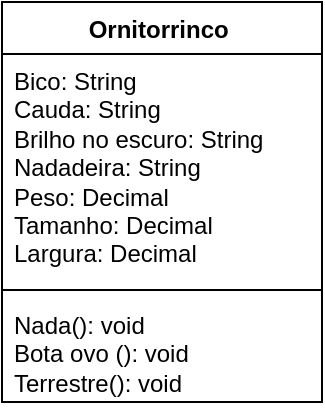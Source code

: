 <mxfile version="21.6.9" type="device">
  <diagram name="Página-1" id="XFsv7YPs-0f1uk_sfBqJ">
    <mxGraphModel dx="368" dy="215" grid="1" gridSize="10" guides="1" tooltips="1" connect="1" arrows="1" fold="1" page="1" pageScale="1" pageWidth="827" pageHeight="1169" math="0" shadow="0">
      <root>
        <mxCell id="0" />
        <mxCell id="1" parent="0" />
        <mxCell id="wRdA_XezOhaHbAs_rGD9-1" value="Ornitorrinco&amp;nbsp;" style="swimlane;fontStyle=1;align=center;verticalAlign=top;childLayout=stackLayout;horizontal=1;startSize=26;horizontalStack=0;resizeParent=1;resizeParentMax=0;resizeLast=0;collapsible=1;marginBottom=0;whiteSpace=wrap;html=1;" vertex="1" parent="1">
          <mxGeometry x="280" y="360" width="160" height="200" as="geometry" />
        </mxCell>
        <mxCell id="wRdA_XezOhaHbAs_rGD9-2" value="Bico: String&amp;nbsp;&lt;br&gt;Cauda: String&amp;nbsp;&lt;br&gt;Brilho no escuro: String&amp;nbsp;&lt;br&gt;Nadadeira: String&amp;nbsp;&lt;br&gt;Peso: Decimal&lt;br&gt;Tamanho: Decimal&amp;nbsp;&lt;br&gt;Largura: Decimal&amp;nbsp;&lt;br&gt;" style="text;strokeColor=none;fillColor=none;align=left;verticalAlign=top;spacingLeft=4;spacingRight=4;overflow=hidden;rotatable=0;points=[[0,0.5],[1,0.5]];portConstraint=eastwest;whiteSpace=wrap;html=1;" vertex="1" parent="wRdA_XezOhaHbAs_rGD9-1">
          <mxGeometry y="26" width="160" height="114" as="geometry" />
        </mxCell>
        <mxCell id="wRdA_XezOhaHbAs_rGD9-3" value="" style="line;strokeWidth=1;fillColor=none;align=left;verticalAlign=middle;spacingTop=-1;spacingLeft=3;spacingRight=3;rotatable=0;labelPosition=right;points=[];portConstraint=eastwest;strokeColor=inherit;" vertex="1" parent="wRdA_XezOhaHbAs_rGD9-1">
          <mxGeometry y="140" width="160" height="8" as="geometry" />
        </mxCell>
        <mxCell id="wRdA_XezOhaHbAs_rGD9-4" value="Nada(): void&lt;br&gt;Bota ovo (): void&lt;br&gt;Terrestre(): void" style="text;strokeColor=none;fillColor=none;align=left;verticalAlign=top;spacingLeft=4;spacingRight=4;overflow=hidden;rotatable=0;points=[[0,0.5],[1,0.5]];portConstraint=eastwest;whiteSpace=wrap;html=1;" vertex="1" parent="wRdA_XezOhaHbAs_rGD9-1">
          <mxGeometry y="148" width="160" height="52" as="geometry" />
        </mxCell>
      </root>
    </mxGraphModel>
  </diagram>
</mxfile>
